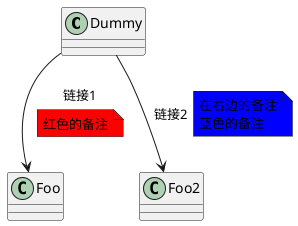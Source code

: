 @startuml

'在定义链接之后，你可以用 note on link 给链接添加注释
'如果想要改变注释相对于标签的位置，你也可以用：
' note left on link， note right on link， note bottom on link。
'（对应位置分别在 label 的左边，右边，下边）

class Dummy
Dummy --> Foo : 链接1
note on link #red: 红色的备注

Dummy --> Foo2 : 链接2
note right on link #blue
在右边的备注
蓝色的备注
end note

@enduml